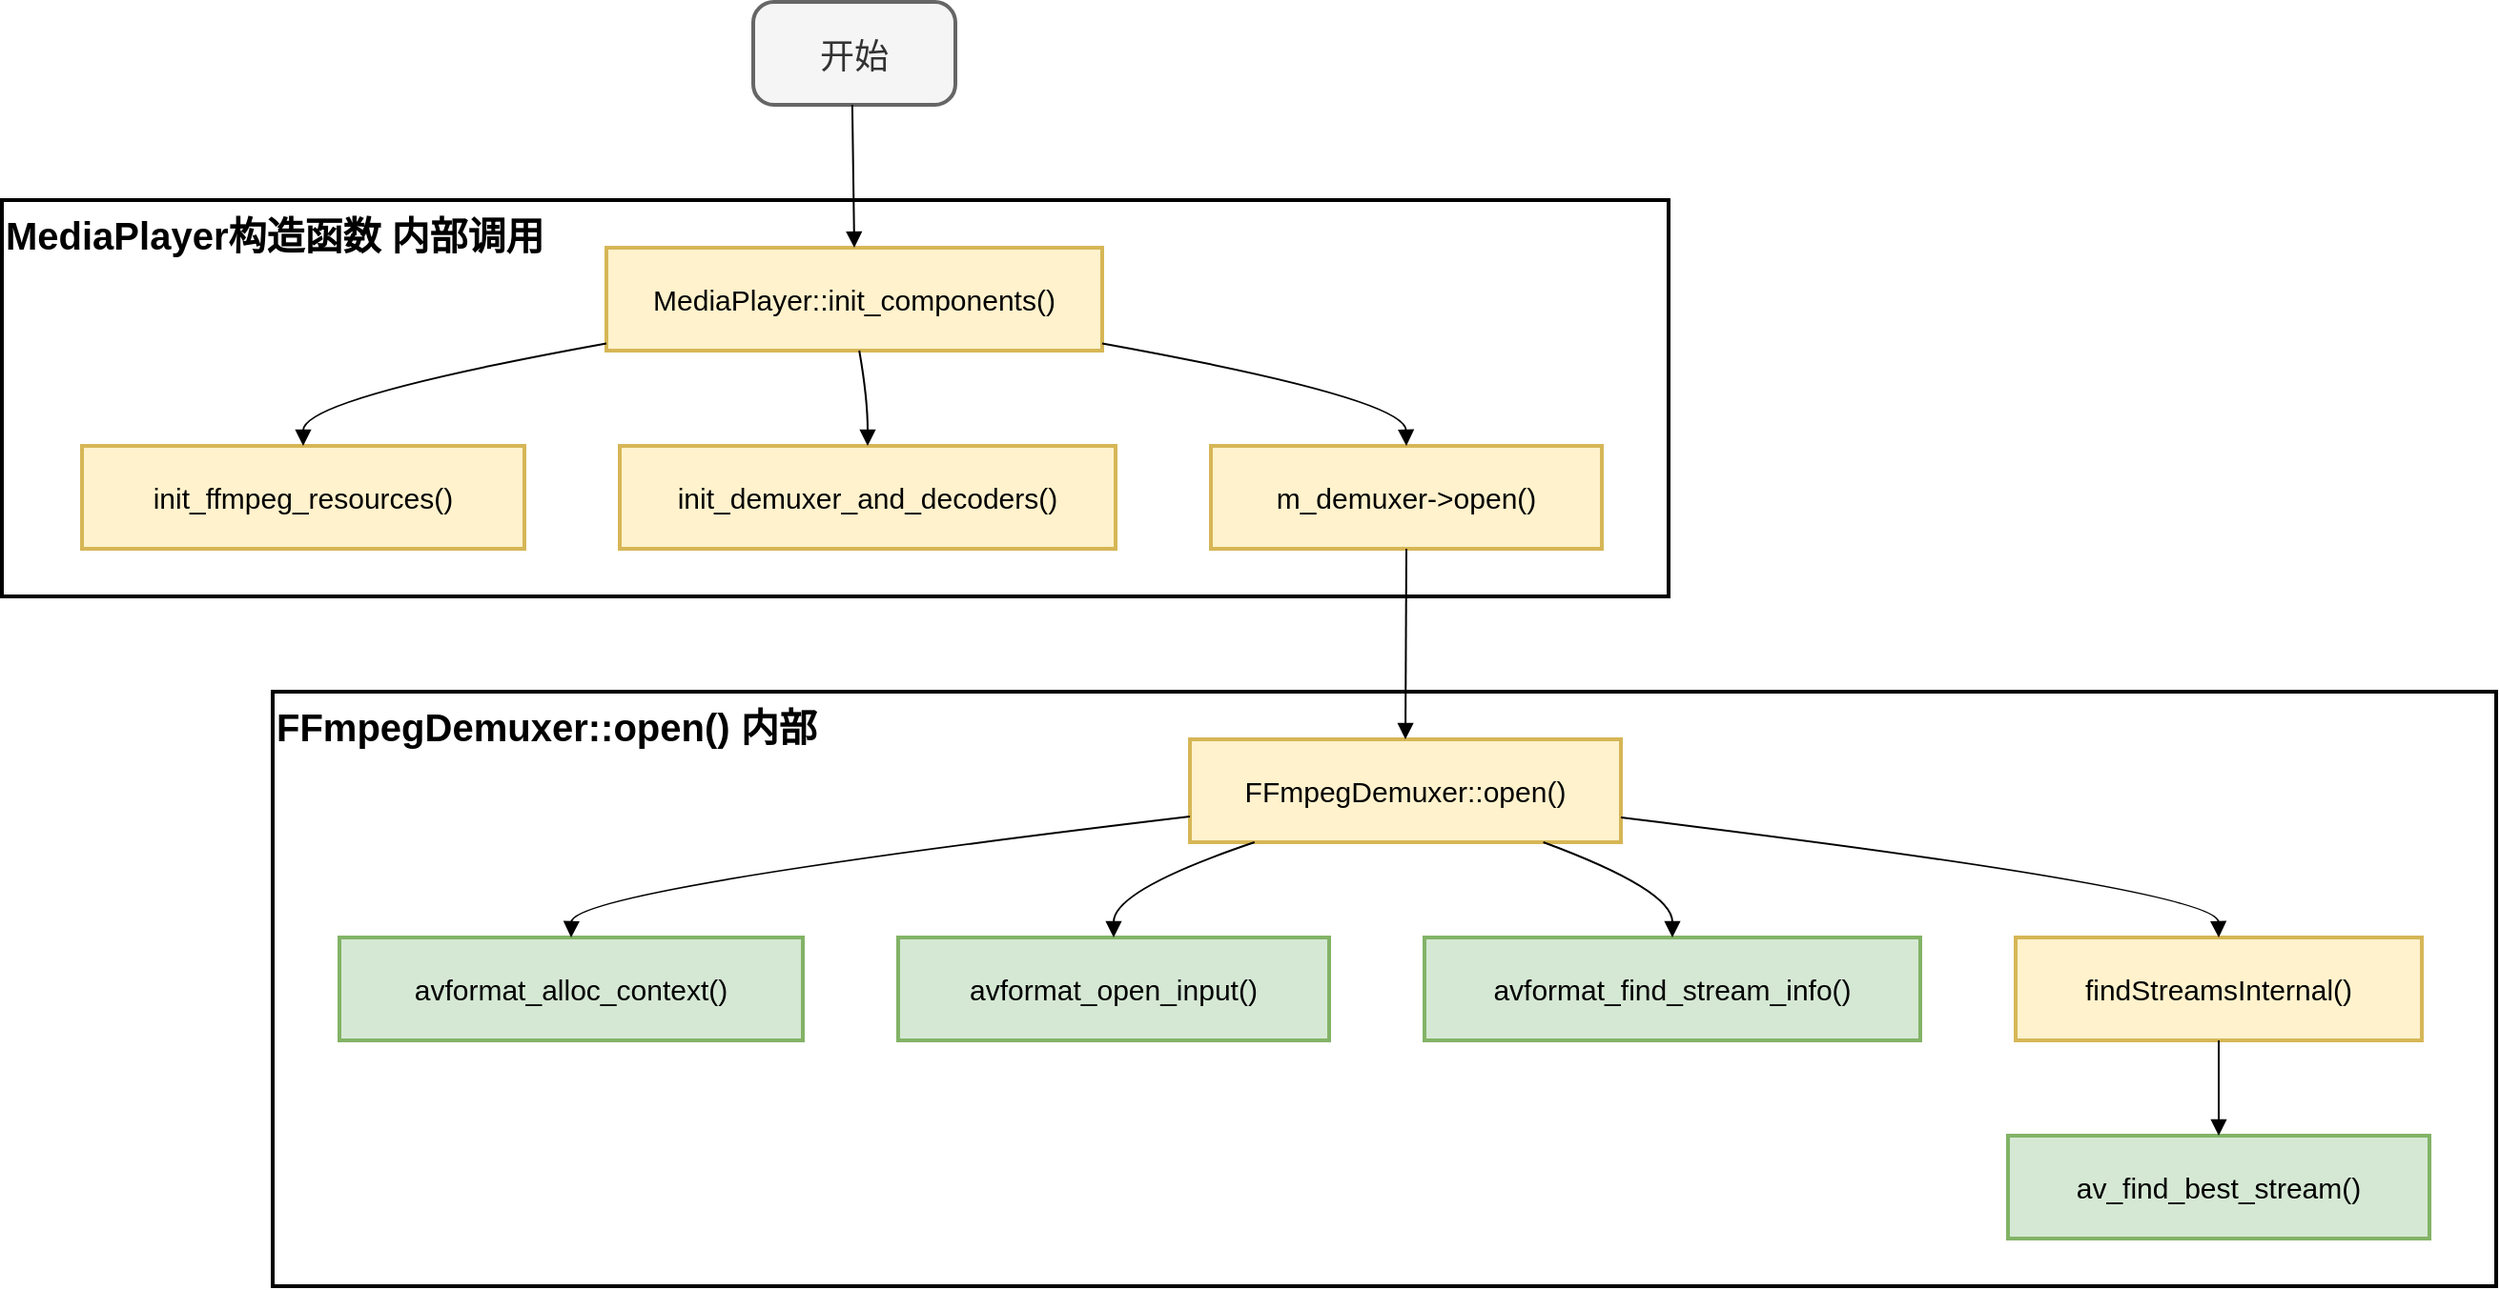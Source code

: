 <mxfile version="27.0.9">
  <diagram name="第 1 页" id="1Yl_RgYEbclC4mf_u3So">
    <mxGraphModel dx="1762" dy="1273" grid="1" gridSize="10" guides="1" tooltips="1" connect="1" arrows="1" fold="1" page="1" pageScale="1" pageWidth="827" pageHeight="1169" math="0" shadow="0">
      <root>
        <mxCell id="0" />
        <mxCell id="1" parent="0" />
        <mxCell id="m4N8nXWl55gT7xopKPzX-1" value="FFmpegDemuxer::open() 内部" style="whiteSpace=wrap;strokeWidth=2;fontStyle=1;align=left;verticalAlign=top;fontSize=20;" parent="1" vertex="1">
          <mxGeometry x="312" y="482" width="1166" height="312" as="geometry" />
        </mxCell>
        <mxCell id="m4N8nXWl55gT7xopKPzX-2" value="MediaPlayer构造函数 内部调用" style="whiteSpace=wrap;strokeWidth=2;fontStyle=1;align=left;verticalAlign=top;fontSize=20;" parent="1" vertex="1">
          <mxGeometry x="170" y="224" width="874" height="208" as="geometry" />
        </mxCell>
        <mxCell id="m4N8nXWl55gT7xopKPzX-3" value="开始" style="rounded=1;arcSize=20;strokeWidth=2;fillColor=#f5f5f5;strokeColor=#666666;fontColor=#333333;fontSize=18;" parent="1" vertex="1">
          <mxGeometry x="564" y="120" width="106" height="54" as="geometry" />
        </mxCell>
        <mxCell id="m4N8nXWl55gT7xopKPzX-4" value="MediaPlayer::init_components()" style="whiteSpace=wrap;strokeWidth=2;fillColor=#fff2cc;strokeColor=#d6b656;fontSize=15;" parent="1" vertex="1">
          <mxGeometry x="487" y="249" width="260" height="54" as="geometry" />
        </mxCell>
        <mxCell id="m4N8nXWl55gT7xopKPzX-5" value="init_ffmpeg_resources()" style="whiteSpace=wrap;strokeWidth=2;fillColor=#fff2cc;strokeColor=#d6b656;fontSize=15;" parent="1" vertex="1">
          <mxGeometry x="212" y="353" width="232" height="54" as="geometry" />
        </mxCell>
        <mxCell id="m4N8nXWl55gT7xopKPzX-6" value="init_demuxer_and_decoders()" style="whiteSpace=wrap;strokeWidth=2;fillColor=#fff2cc;strokeColor=#d6b656;fontSize=15;" parent="1" vertex="1">
          <mxGeometry x="494" y="353" width="260" height="54" as="geometry" />
        </mxCell>
        <mxCell id="m4N8nXWl55gT7xopKPzX-7" value="m_demuxer-&gt;open()" style="whiteSpace=wrap;strokeWidth=2;fillColor=#fff2cc;strokeColor=#d6b656;fontSize=15;" parent="1" vertex="1">
          <mxGeometry x="804" y="353" width="205" height="54" as="geometry" />
        </mxCell>
        <mxCell id="m4N8nXWl55gT7xopKPzX-8" value="FFmpegDemuxer::open()" style="whiteSpace=wrap;strokeWidth=2;fillColor=#fff2cc;strokeColor=#d6b656;fontSize=15;" parent="1" vertex="1">
          <mxGeometry x="793" y="507" width="226" height="54" as="geometry" />
        </mxCell>
        <mxCell id="m4N8nXWl55gT7xopKPzX-9" value="avformat_alloc_context()" style="whiteSpace=wrap;strokeWidth=2;fillColor=#d5e8d4;strokeColor=#82b366;fontSize=15;" parent="1" vertex="1">
          <mxGeometry x="347" y="611" width="243" height="54" as="geometry" />
        </mxCell>
        <mxCell id="m4N8nXWl55gT7xopKPzX-10" value="avformat_open_input()" style="whiteSpace=wrap;strokeWidth=2;fillColor=#d5e8d4;strokeColor=#82b366;fontSize=15;" parent="1" vertex="1">
          <mxGeometry x="640" y="611" width="226" height="54" as="geometry" />
        </mxCell>
        <mxCell id="m4N8nXWl55gT7xopKPzX-11" value="avformat_find_stream_info()" style="whiteSpace=wrap;strokeWidth=2;fillColor=#d5e8d4;strokeColor=#82b366;fontSize=15;" parent="1" vertex="1">
          <mxGeometry x="916" y="611" width="260" height="54" as="geometry" />
        </mxCell>
        <mxCell id="m4N8nXWl55gT7xopKPzX-12" value="findStreamsInternal()" style="whiteSpace=wrap;strokeWidth=2;fillColor=#fff2cc;strokeColor=#d6b656;fontSize=15;" parent="1" vertex="1">
          <mxGeometry x="1226" y="611" width="213" height="54" as="geometry" />
        </mxCell>
        <mxCell id="m4N8nXWl55gT7xopKPzX-13" value="av_find_best_stream()" style="whiteSpace=wrap;strokeWidth=2;fillColor=#d5e8d4;strokeColor=#82b366;fontSize=15;" parent="1" vertex="1">
          <mxGeometry x="1222" y="715" width="221" height="54" as="geometry" />
        </mxCell>
        <mxCell id="m4N8nXWl55gT7xopKPzX-14" value="" style="curved=1;startArrow=none;endArrow=block;exitX=0.49;exitY=1;entryX=0.5;entryY=0;rounded=0;" parent="1" source="m4N8nXWl55gT7xopKPzX-3" target="m4N8nXWl55gT7xopKPzX-4" edge="1">
          <mxGeometry relative="1" as="geometry">
            <Array as="points" />
          </mxGeometry>
        </mxCell>
        <mxCell id="m4N8nXWl55gT7xopKPzX-15" value="" style="curved=1;startArrow=none;endArrow=block;exitX=0;exitY=0.93;entryX=0.5;entryY=0;rounded=0;" parent="1" source="m4N8nXWl55gT7xopKPzX-4" target="m4N8nXWl55gT7xopKPzX-5" edge="1">
          <mxGeometry relative="1" as="geometry">
            <Array as="points">
              <mxPoint x="328" y="328" />
            </Array>
          </mxGeometry>
        </mxCell>
        <mxCell id="m4N8nXWl55gT7xopKPzX-16" value="" style="curved=1;startArrow=none;endArrow=block;exitX=0.51;exitY=1;entryX=0.5;entryY=0;rounded=0;" parent="1" source="m4N8nXWl55gT7xopKPzX-4" target="m4N8nXWl55gT7xopKPzX-6" edge="1">
          <mxGeometry relative="1" as="geometry">
            <Array as="points">
              <mxPoint x="624" y="328" />
            </Array>
          </mxGeometry>
        </mxCell>
        <mxCell id="m4N8nXWl55gT7xopKPzX-17" value="" style="curved=1;startArrow=none;endArrow=block;exitX=1;exitY=0.93;entryX=0.5;entryY=0;rounded=0;" parent="1" source="m4N8nXWl55gT7xopKPzX-4" target="m4N8nXWl55gT7xopKPzX-7" edge="1">
          <mxGeometry relative="1" as="geometry">
            <Array as="points">
              <mxPoint x="906" y="328" />
            </Array>
          </mxGeometry>
        </mxCell>
        <mxCell id="m4N8nXWl55gT7xopKPzX-18" value="" style="curved=1;startArrow=none;endArrow=block;exitX=0.5;exitY=1;entryX=0.5;entryY=0;rounded=0;" parent="1" source="m4N8nXWl55gT7xopKPzX-7" target="m4N8nXWl55gT7xopKPzX-8" edge="1">
          <mxGeometry relative="1" as="geometry">
            <Array as="points" />
          </mxGeometry>
        </mxCell>
        <mxCell id="m4N8nXWl55gT7xopKPzX-19" value="" style="curved=1;startArrow=none;endArrow=block;exitX=0;exitY=0.75;entryX=0.5;entryY=0;rounded=0;" parent="1" source="m4N8nXWl55gT7xopKPzX-8" target="m4N8nXWl55gT7xopKPzX-9" edge="1">
          <mxGeometry relative="1" as="geometry">
            <Array as="points">
              <mxPoint x="469" y="586" />
            </Array>
          </mxGeometry>
        </mxCell>
        <mxCell id="m4N8nXWl55gT7xopKPzX-20" value="" style="curved=1;startArrow=none;endArrow=block;exitX=0.15;exitY=1;entryX=0.5;entryY=0;rounded=0;" parent="1" source="m4N8nXWl55gT7xopKPzX-8" target="m4N8nXWl55gT7xopKPzX-10" edge="1">
          <mxGeometry relative="1" as="geometry">
            <Array as="points">
              <mxPoint x="753" y="586" />
            </Array>
          </mxGeometry>
        </mxCell>
        <mxCell id="m4N8nXWl55gT7xopKPzX-21" value="" style="curved=1;startArrow=none;endArrow=block;exitX=0.82;exitY=1;entryX=0.5;entryY=0;rounded=0;" parent="1" source="m4N8nXWl55gT7xopKPzX-8" target="m4N8nXWl55gT7xopKPzX-11" edge="1">
          <mxGeometry relative="1" as="geometry">
            <Array as="points">
              <mxPoint x="1046" y="586" />
            </Array>
          </mxGeometry>
        </mxCell>
        <mxCell id="m4N8nXWl55gT7xopKPzX-22" value="" style="curved=1;startArrow=none;endArrow=block;exitX=1;exitY=0.76;entryX=0.5;entryY=0;rounded=0;" parent="1" source="m4N8nXWl55gT7xopKPzX-8" target="m4N8nXWl55gT7xopKPzX-12" edge="1">
          <mxGeometry relative="1" as="geometry">
            <Array as="points">
              <mxPoint x="1332" y="586" />
            </Array>
          </mxGeometry>
        </mxCell>
        <mxCell id="m4N8nXWl55gT7xopKPzX-23" value="" style="curved=1;startArrow=none;endArrow=block;exitX=0.5;exitY=1;entryX=0.5;entryY=0;rounded=0;" parent="1" source="m4N8nXWl55gT7xopKPzX-12" target="m4N8nXWl55gT7xopKPzX-13" edge="1">
          <mxGeometry relative="1" as="geometry">
            <Array as="points" />
          </mxGeometry>
        </mxCell>
      </root>
    </mxGraphModel>
  </diagram>
</mxfile>
